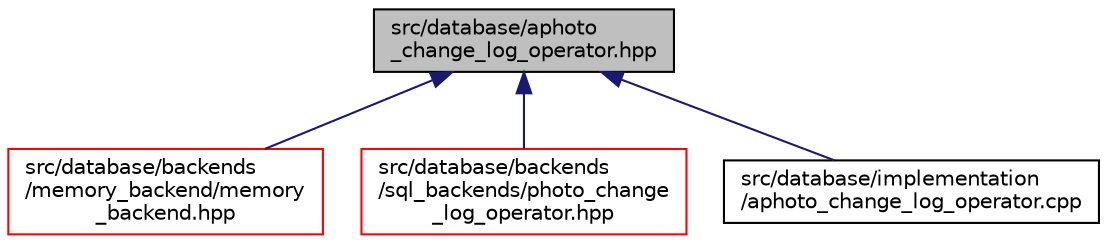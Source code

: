 digraph "src/database/aphoto_change_log_operator.hpp"
{
 // LATEX_PDF_SIZE
  edge [fontname="Helvetica",fontsize="10",labelfontname="Helvetica",labelfontsize="10"];
  node [fontname="Helvetica",fontsize="10",shape=record];
  Node1 [label="src/database/aphoto\l_change_log_operator.hpp",height=0.2,width=0.4,color="black", fillcolor="grey75", style="filled", fontcolor="black",tooltip=" "];
  Node1 -> Node2 [dir="back",color="midnightblue",fontsize="10",style="solid",fontname="Helvetica"];
  Node2 [label="src/database/backends\l/memory_backend/memory\l_backend.hpp",height=0.2,width=0.4,color="red", fillcolor="white", style="filled",URL="$memory__backend_8hpp.html",tooltip=" "];
  Node1 -> Node21 [dir="back",color="midnightblue",fontsize="10",style="solid",fontname="Helvetica"];
  Node21 [label="src/database/backends\l/sql_backends/photo_change\l_log_operator.hpp",height=0.2,width=0.4,color="red", fillcolor="white", style="filled",URL="$photo__change__log__operator_8hpp.html",tooltip=" "];
  Node1 -> Node29 [dir="back",color="midnightblue",fontsize="10",style="solid",fontname="Helvetica"];
  Node29 [label="src/database/implementation\l/aphoto_change_log_operator.cpp",height=0.2,width=0.4,color="black", fillcolor="white", style="filled",URL="$aphoto__change__log__operator_8cpp.html",tooltip=" "];
}
